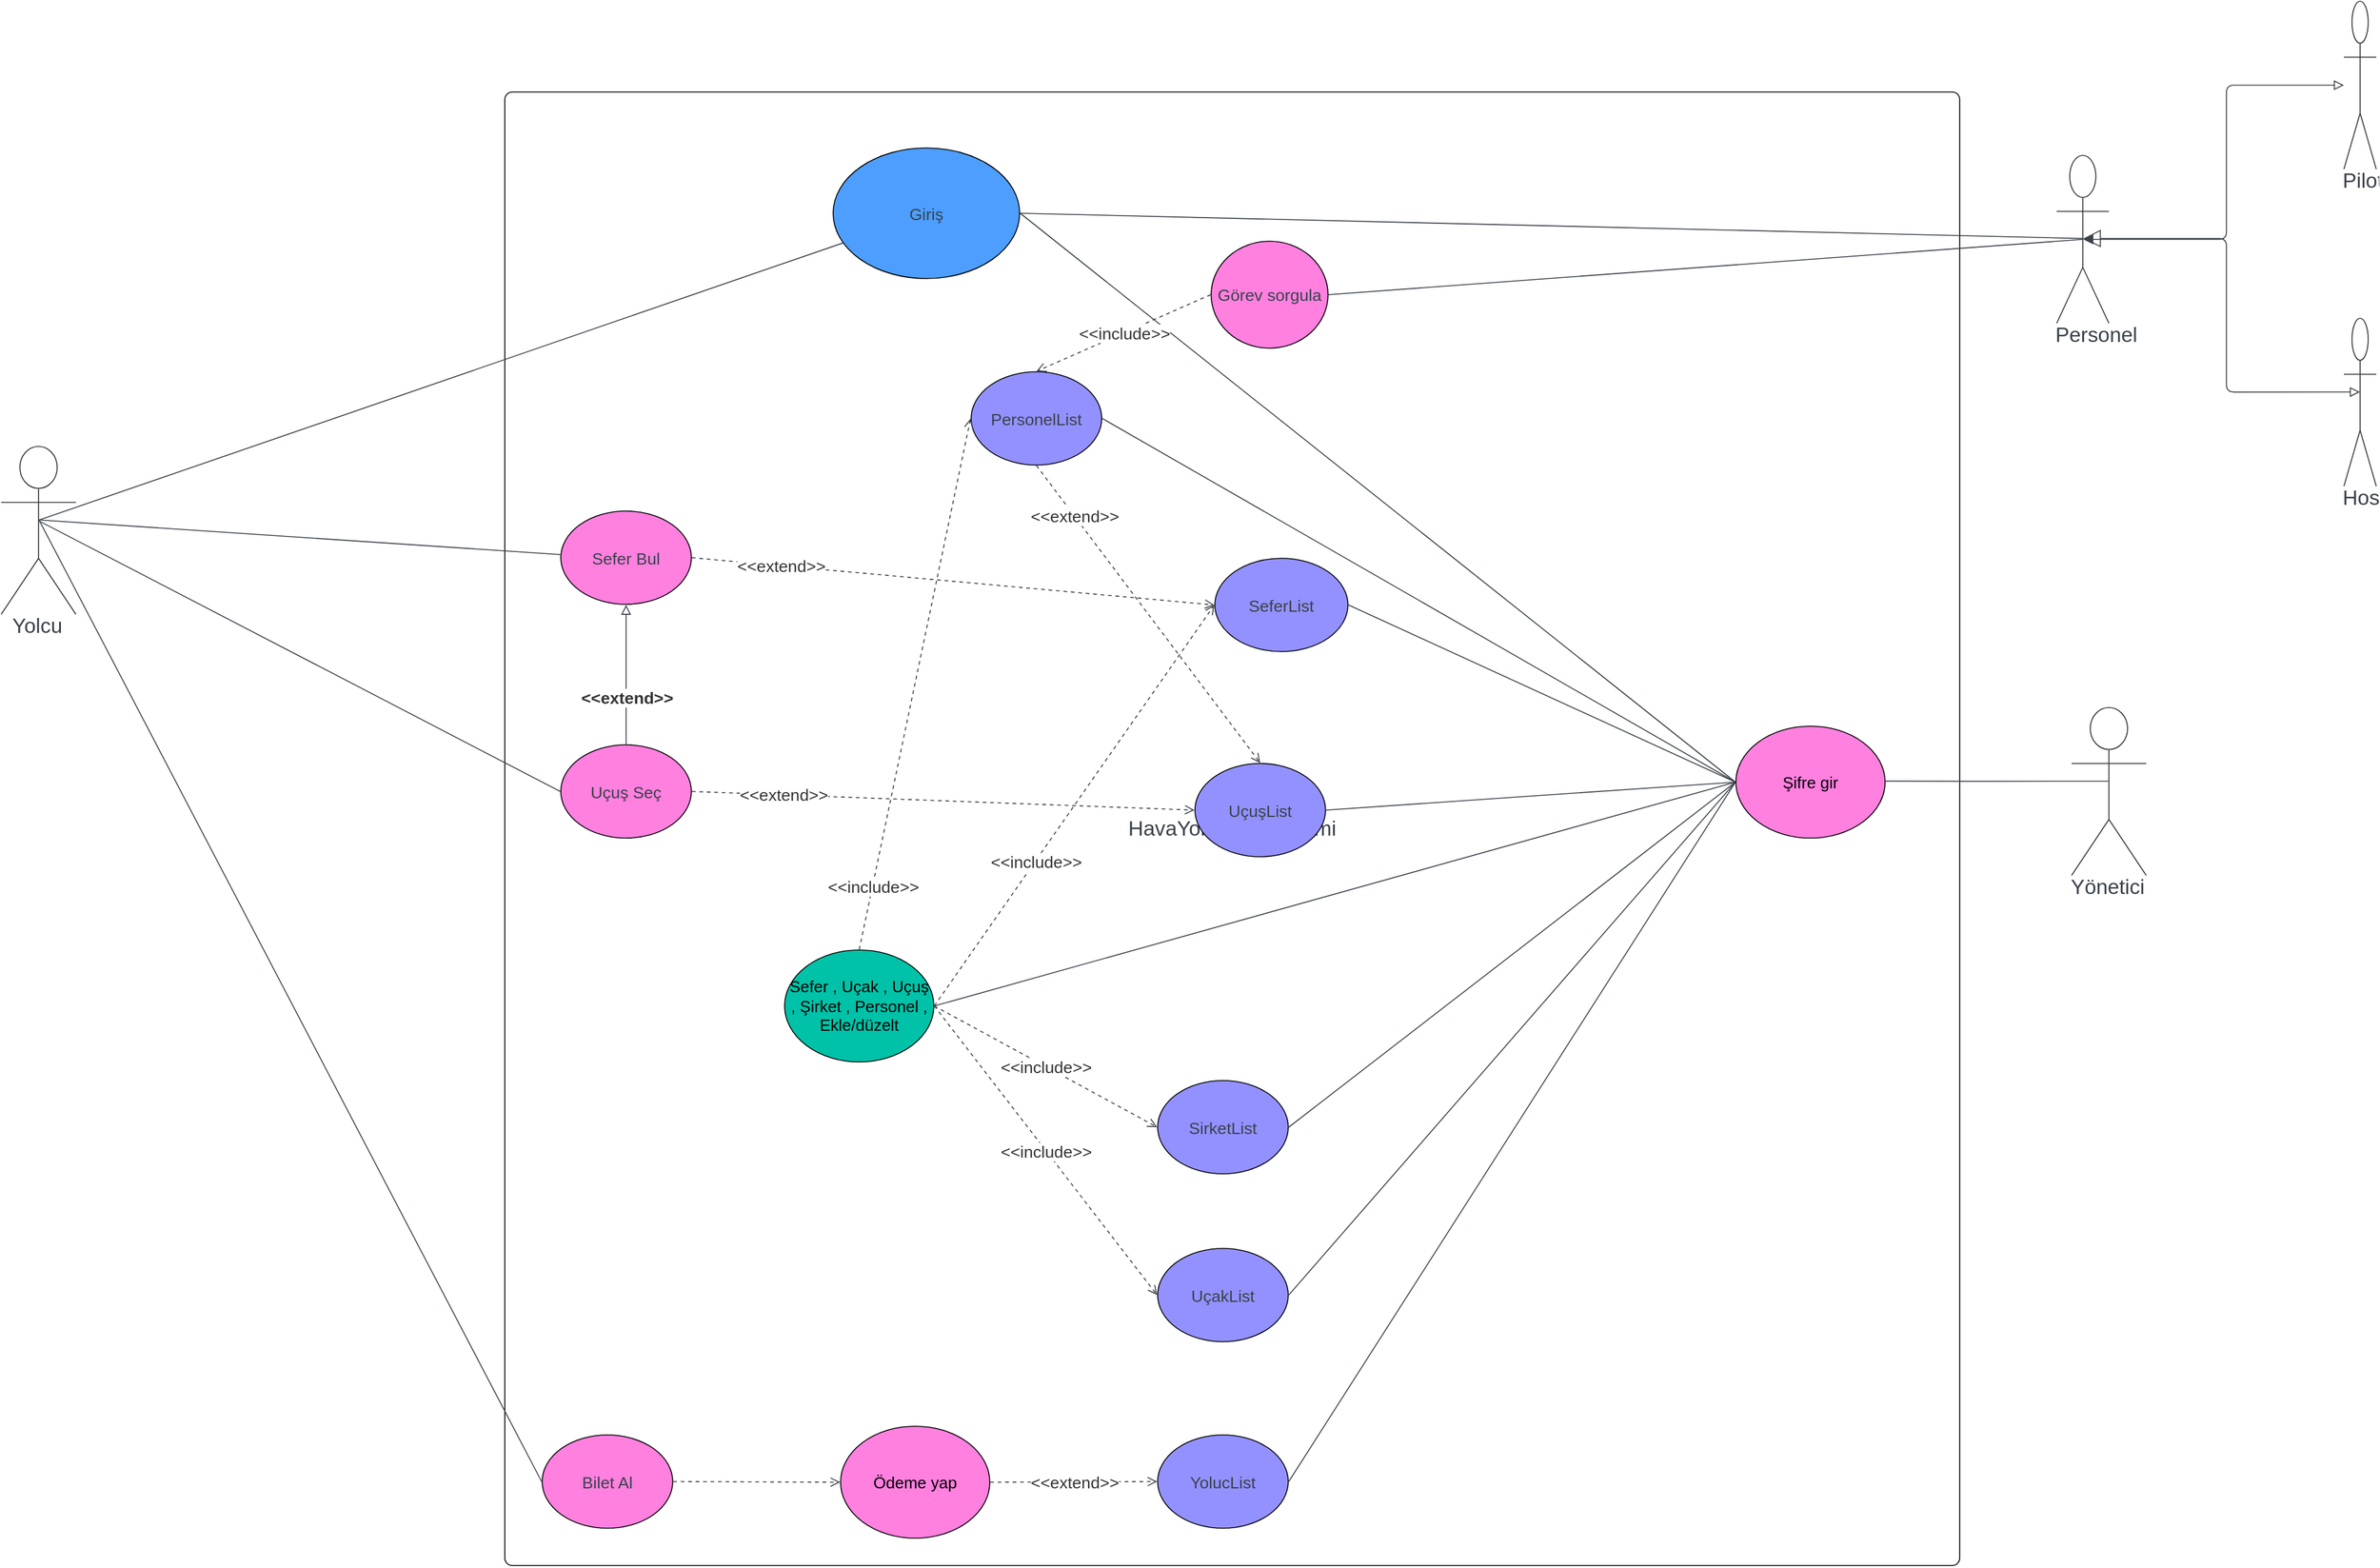 <mxfile version="22.1.18" type="device">
  <diagram name="Sayfa -1" id="rKBqc2Vv9xlInBJT2uX2">
    <mxGraphModel dx="3563" dy="2218" grid="1" gridSize="10" guides="1" tooltips="1" connect="1" arrows="1" fold="1" page="1" pageScale="1" pageWidth="827" pageHeight="1169" math="0" shadow="0">
      <root>
        <mxCell id="0" />
        <mxCell id="1" parent="0" />
        <mxCell id="NSSj1Qty23yfqbxXUuAQ-175" value="HavaYolu Bilgi Sistemi" style="html=1;overflow=block;blockSpacing=1;whiteSpace=wrap;container=1;pointerEvents=0;collapsible=0;recursiveResize=0;fontSize=16.8;fontColor=#3a414a;align=center;spacing=0;strokeOpacity=100;fillOpacity=0;rounded=1;absoluteArcSize=1;arcSize=12;fillColor=#000000;strokeWidth=0.8;lucidId=4Y322edsgJmx;" vertex="1" parent="1">
          <mxGeometry x="-495" y="-480" width="1170" height="1185" as="geometry" />
        </mxCell>
        <mxCell id="NSSj1Qty23yfqbxXUuAQ-176" value="Giriş" style="html=1;overflow=block;blockSpacing=1;whiteSpace=wrap;ellipse;fontSize=13.3;fontColor=#3a414a;align=center;spacing=0;verticalAlign=middle;strokeOpacity=100;fillOpacity=100;rounded=1;absoluteArcSize=1;arcSize=7.5;fillColor=#4d9eff;strokeWidth=0.8;lucidId=4Y32~~RVk-~_;" vertex="1" parent="1">
          <mxGeometry x="-231" y="-435" width="150" height="105" as="geometry" />
        </mxCell>
        <mxCell id="NSSj1Qty23yfqbxXUuAQ-177" value="Sefer Bul" style="html=1;overflow=block;blockSpacing=1;whiteSpace=wrap;ellipse;fontSize=13.3;fontColor=#3a414a;align=center;spacing=0;verticalAlign=middle;strokeOpacity=100;fillOpacity=100;rounded=1;absoluteArcSize=1;arcSize=7.5;fillColor=#ff80df;strokeWidth=0.8;lucidId=4Y32bPO3~Yws;" vertex="1" parent="1">
          <mxGeometry x="-450" y="-143" width="105" height="75" as="geometry" />
        </mxCell>
        <mxCell id="NSSj1Qty23yfqbxXUuAQ-178" value="SeferList" style="html=1;overflow=block;blockSpacing=1;whiteSpace=wrap;ellipse;fontSize=13.3;fontColor=#3a414a;align=center;spacing=0;verticalAlign=middle;strokeOpacity=100;fillOpacity=100;rounded=1;absoluteArcSize=1;arcSize=7.5;fillColor=#9391ff;strokeWidth=0.8;lucidId=4Y32598rtOm-;" vertex="1" parent="1">
          <mxGeometry x="76" y="-105" width="107" height="75" as="geometry" />
        </mxCell>
        <mxCell id="NSSj1Qty23yfqbxXUuAQ-179" value="" style="html=1;jettySize=18;whiteSpace=wrap;fontSize=13;strokeColor=#3a414a;strokeOpacity=100;strokeWidth=0.8;rounded=0;startArrow=none;endArrow=none;exitX=0.506;exitY=0.439;exitPerimeter=0;entryX=0.052;entryY=0.728;entryPerimeter=0;lucidId=4Y32Cx2fUGnT;" edge="1" parent="1" source="NSSj1Qty23yfqbxXUuAQ-185" target="NSSj1Qty23yfqbxXUuAQ-176">
          <mxGeometry width="100" height="100" relative="1" as="geometry">
            <Array as="points" />
          </mxGeometry>
        </mxCell>
        <mxCell id="NSSj1Qty23yfqbxXUuAQ-180" value="" style="html=1;jettySize=18;whiteSpace=wrap;fontSize=13;strokeColor=#3a414a;strokeOpacity=100;strokeWidth=0.8;rounded=0;startArrow=none;endArrow=none;exitX=0.506;exitY=0.438;exitPerimeter=0;entryX=-0.002;entryY=0.467;entryPerimeter=0;lucidId=4Y32ol0hnZhk;" edge="1" parent="1" source="NSSj1Qty23yfqbxXUuAQ-185" target="NSSj1Qty23yfqbxXUuAQ-177">
          <mxGeometry width="100" height="100" relative="1" as="geometry">
            <Array as="points" />
          </mxGeometry>
        </mxCell>
        <mxCell id="NSSj1Qty23yfqbxXUuAQ-181" value="" style="html=1;jettySize=18;whiteSpace=wrap;fontSize=13;strokeColor=#3a414a;strokeOpacity=100;strokeWidth=0.8;rounded=0;startArrow=none;endArrow=none;exitX=0.509;exitY=0.495;exitPerimeter=0;entryX=1.003;entryY=0.5;entryPerimeter=0;lucidId=4Y3270_l8IHQ;" edge="1" parent="1" source="NSSj1Qty23yfqbxXUuAQ-184" target="NSSj1Qty23yfqbxXUuAQ-176">
          <mxGeometry width="100" height="100" relative="1" as="geometry">
            <Array as="points" />
          </mxGeometry>
        </mxCell>
        <mxCell id="NSSj1Qty23yfqbxXUuAQ-182" value="" style="html=1;jettySize=18;whiteSpace=wrap;fontSize=13;strokeColor=#3a414a;strokeOpacity=100;dashed=1;fixDash=1;strokeWidth=0.8;rounded=0;startArrow=none;endArrow=open;exitX=1.004;exitY=0.5;exitPerimeter=0;entryX=-0.004;entryY=0.5;entryPerimeter=0;lucidId=4Y32r6R1FA5r;" edge="1" parent="1" source="NSSj1Qty23yfqbxXUuAQ-177" target="NSSj1Qty23yfqbxXUuAQ-178">
          <mxGeometry width="100" height="100" relative="1" as="geometry">
            <Array as="points" />
          </mxGeometry>
        </mxCell>
        <mxCell id="NSSj1Qty23yfqbxXUuAQ-183" value="&amp;lt;&amp;lt;extend&amp;gt;&amp;gt;" style="text;html=1;resizable=0;labelBackgroundColor=default;align=center;verticalAlign=middle;fontColor=#333333;fontSize=13.3;" vertex="1" parent="NSSj1Qty23yfqbxXUuAQ-182">
          <mxGeometry x="-0.661" relative="1" as="geometry" />
        </mxCell>
        <mxCell id="NSSj1Qty23yfqbxXUuAQ-184" value="Personel" style="html=1;overflow=block;blockSpacing=1;shape=umlActor;labelPosition=center;verticalLabelPosition=bottom;verticalAlign=top;whiteSpace=nowrap;fontSize=16.7;fontColor=#3a414a;spacing=0;strokeColor=#333333;strokeOpacity=100;fillOpacity=100;rounded=1;absoluteArcSize=1;arcSize=9;fillColor=#ffffff;strokeWidth=0.8;lucidId=4Y32tzc.EpsK;" vertex="1" parent="1">
          <mxGeometry x="753" y="-429" width="42" height="135" as="geometry" />
        </mxCell>
        <mxCell id="NSSj1Qty23yfqbxXUuAQ-185" value="Yolcu" style="html=1;overflow=block;blockSpacing=1;shape=umlActor;labelPosition=center;verticalLabelPosition=bottom;verticalAlign=top;whiteSpace=nowrap;fontSize=16.7;fontColor=#3a414a;spacing=0;strokeColor=#333333;strokeOpacity=100;fillOpacity=100;rounded=1;absoluteArcSize=1;arcSize=9;fillColor=#ffffff;strokeWidth=0.8;lucidId=4Y32cIUm~UBG;" vertex="1" parent="1">
          <mxGeometry x="-900" y="-195" width="60" height="135" as="geometry" />
        </mxCell>
        <mxCell id="NSSj1Qty23yfqbxXUuAQ-186" value="Uçuş Seç" style="html=1;overflow=block;blockSpacing=1;whiteSpace=wrap;ellipse;fontSize=13.3;fontColor=#3a414a;align=center;spacing=0;verticalAlign=middle;strokeOpacity=100;fillOpacity=100;rounded=1;absoluteArcSize=1;arcSize=7.5;fillColor=#ff80df;strokeWidth=0.8;lucidId=Z032J_VNb7HQ;" vertex="1" parent="1">
          <mxGeometry x="-450" y="45" width="105" height="75" as="geometry" />
        </mxCell>
        <mxCell id="NSSj1Qty23yfqbxXUuAQ-187" value="" style="html=1;jettySize=18;whiteSpace=wrap;fontSize=13;strokeColor=#3a414a;strokeOpacity=100;strokeWidth=0.8;rounded=0;startArrow=none;endArrow=none;exitX=0.506;exitY=0.444;exitPerimeter=0;entryX=-0.004;entryY=0.5;entryPerimeter=0;lucidId=m132Zm-f~dD~;" edge="1" parent="1" source="NSSj1Qty23yfqbxXUuAQ-185" target="NSSj1Qty23yfqbxXUuAQ-186">
          <mxGeometry width="100" height="100" relative="1" as="geometry">
            <Array as="points" />
          </mxGeometry>
        </mxCell>
        <mxCell id="NSSj1Qty23yfqbxXUuAQ-188" value=" Bilet Al" style="html=1;overflow=block;blockSpacing=1;whiteSpace=wrap;ellipse;fontSize=13.3;fontColor=#3a414a;align=center;spacing=0;verticalAlign=middle;strokeOpacity=100;fillOpacity=100;rounded=1;absoluteArcSize=1;arcSize=7.5;fillColor=#ff80df;strokeWidth=0.8;lucidId=T232JzaeKygH;" vertex="1" parent="1">
          <mxGeometry x="-465" y="600" width="105" height="75" as="geometry" />
        </mxCell>
        <mxCell id="NSSj1Qty23yfqbxXUuAQ-189" value="" style="html=1;jettySize=18;whiteSpace=wrap;fontSize=13;strokeColor=#3a414a;strokeOpacity=100;strokeWidth=0.8;rounded=0;startArrow=none;endArrow=none;exitX=0.506;exitY=0.438;exitPerimeter=0;entryX=-0.004;entryY=0.5;entryPerimeter=0;lucidId=f332Myb7yiU1;" edge="1" parent="1" source="NSSj1Qty23yfqbxXUuAQ-185" target="NSSj1Qty23yfqbxXUuAQ-188">
          <mxGeometry width="100" height="100" relative="1" as="geometry">
            <Array as="points" />
          </mxGeometry>
        </mxCell>
        <mxCell id="NSSj1Qty23yfqbxXUuAQ-190" value="Görev sorgula" style="html=1;overflow=block;blockSpacing=1;whiteSpace=wrap;ellipse;fontSize=13.3;fontColor=#3a414a;align=center;spacing=0;verticalAlign=middle;strokeOpacity=100;fillOpacity=100;rounded=1;absoluteArcSize=1;arcSize=7.5;fillColor=#ff80df;strokeWidth=0.8;lucidId=Z432X8KyswLo;" vertex="1" parent="1">
          <mxGeometry x="73" y="-360" width="94" height="86" as="geometry" />
        </mxCell>
        <mxCell id="NSSj1Qty23yfqbxXUuAQ-191" value="" style="html=1;jettySize=18;whiteSpace=wrap;fontSize=13;strokeColor=#3a414a;strokeOpacity=100;strokeWidth=0.8;rounded=0;startArrow=none;endArrow=none;exitX=0.492;exitY=0.5;exitPerimeter=0;entryX=1.004;entryY=0.5;entryPerimeter=0;lucidId=n632fpuwFUXK;" edge="1" parent="1" source="NSSj1Qty23yfqbxXUuAQ-184" target="NSSj1Qty23yfqbxXUuAQ-190">
          <mxGeometry width="100" height="100" relative="1" as="geometry">
            <Array as="points" />
          </mxGeometry>
        </mxCell>
        <mxCell id="NSSj1Qty23yfqbxXUuAQ-192" value="Pilot" style="html=1;overflow=block;blockSpacing=1;shape=umlActor;labelPosition=center;verticalLabelPosition=bottom;verticalAlign=top;whiteSpace=nowrap;fontSize=16.7;fontColor=#3a414a;spacing=0;strokeColor=#333333;strokeOpacity=100;fillOpacity=100;rounded=1;absoluteArcSize=1;arcSize=9;fillColor=#ffffff;strokeWidth=0.8;lucidId=Wc42KLKUEdy.;" vertex="1" parent="1">
          <mxGeometry x="984" y="-553" width="26" height="135" as="geometry" />
        </mxCell>
        <mxCell id="NSSj1Qty23yfqbxXUuAQ-193" value="Hostese" style="html=1;overflow=block;blockSpacing=1;shape=umlActor;labelPosition=center;verticalLabelPosition=bottom;verticalAlign=top;whiteSpace=nowrap;fontSize=16.7;fontColor=#3a414a;spacing=0;strokeColor=#333333;strokeOpacity=100;fillOpacity=100;rounded=1;absoluteArcSize=1;arcSize=9;fillColor=#ffffff;strokeWidth=0.8;lucidId=Zc42wY3eL5M5;" vertex="1" parent="1">
          <mxGeometry x="984" y="-298" width="26" height="135" as="geometry" />
        </mxCell>
        <mxCell id="NSSj1Qty23yfqbxXUuAQ-194" value="" style="html=1;jettySize=18;whiteSpace=wrap;fontSize=13;strokeColor=#3a414a;strokeOpacity=100;strokeWidth=0.8;rounded=1;arcSize=12;edgeStyle=orthogonalEdgeStyle;startArrow=block;startFill=0;endArrow=block;endFill=1;exitX=0;exitY=0.5;exitPerimeter=0;entryX=0.509;entryY=0.5;entryPerimeter=0;lucidId=Kd42rJzJpQcN;" edge="1" parent="1" source="NSSj1Qty23yfqbxXUuAQ-192" target="NSSj1Qty23yfqbxXUuAQ-184">
          <mxGeometry width="100" height="100" relative="1" as="geometry">
            <Array as="points" />
          </mxGeometry>
        </mxCell>
        <mxCell id="NSSj1Qty23yfqbxXUuAQ-195" value="" style="html=1;jettySize=18;whiteSpace=wrap;fontSize=13;strokeColor=#3a414a;strokeOpacity=100;strokeWidth=0.8;rounded=1;arcSize=12;edgeStyle=orthogonalEdgeStyle;startArrow=block;startFill=0;endArrow=block;endFill=0;endSize=12;exitX=0.494;exitY=0.439;exitPerimeter=0;entryX=0.509;entryY=0.495;entryPerimeter=0;lucidId=He42XcBrKmcT;" edge="1" parent="1" source="NSSj1Qty23yfqbxXUuAQ-193" target="NSSj1Qty23yfqbxXUuAQ-184">
          <mxGeometry width="100" height="100" relative="1" as="geometry">
            <Array as="points" />
          </mxGeometry>
        </mxCell>
        <mxCell id="NSSj1Qty23yfqbxXUuAQ-196" value="" style="html=1;jettySize=18;whiteSpace=wrap;fontSize=13;strokeColor=#3a414a;strokeOpacity=100;strokeWidth=0.8;rounded=0;startArrow=none;endArrow=none;exitX=1.003;exitY=0.5;exitPerimeter=0;entryX=-0.003;entryY=0.5;entryPerimeter=0;lucidId=9m42Mc4gRr6o;" edge="1" parent="1" source="NSSj1Qty23yfqbxXUuAQ-176" target="NSSj1Qty23yfqbxXUuAQ-228">
          <mxGeometry width="100" height="100" relative="1" as="geometry">
            <Array as="points" />
          </mxGeometry>
        </mxCell>
        <mxCell id="NSSj1Qty23yfqbxXUuAQ-197" value="UçuşList" style="html=1;overflow=block;blockSpacing=1;whiteSpace=wrap;ellipse;fontSize=13.3;fontColor=#3a414a;align=center;spacing=0;verticalAlign=middle;strokeOpacity=100;fillOpacity=100;rounded=1;absoluteArcSize=1;arcSize=7.5;fillColor=#9391ff;strokeWidth=0.8;lucidId=no42IzilKM8r;" vertex="1" parent="1">
          <mxGeometry x="60" y="60" width="105" height="75" as="geometry" />
        </mxCell>
        <mxCell id="NSSj1Qty23yfqbxXUuAQ-198" value="PersonelList" style="html=1;overflow=block;blockSpacing=1;whiteSpace=wrap;ellipse;fontSize=13.3;fontColor=#3a414a;align=center;spacing=0;verticalAlign=middle;strokeOpacity=100;fillOpacity=100;rounded=1;absoluteArcSize=1;arcSize=7.5;fillColor=#9391ff;strokeWidth=0.8;lucidId=Ao424Dt.0Cb3;" vertex="1" parent="1">
          <mxGeometry x="-120" y="-255" width="105" height="75" as="geometry" />
        </mxCell>
        <mxCell id="NSSj1Qty23yfqbxXUuAQ-199" value="" style="html=1;jettySize=18;whiteSpace=wrap;fontSize=13;strokeColor=#3a414a;strokeOpacity=100;dashed=1;fixDash=1;strokeWidth=0.8;rounded=0;startArrow=none;endArrow=open;exitX=1.004;exitY=0.5;exitPerimeter=0;entryX=-0.004;entryY=0.5;entryPerimeter=0;lucidId=jt42BZAu3Dys;" edge="1" parent="1" source="NSSj1Qty23yfqbxXUuAQ-186" target="NSSj1Qty23yfqbxXUuAQ-197">
          <mxGeometry width="100" height="100" relative="1" as="geometry">
            <Array as="points" />
          </mxGeometry>
        </mxCell>
        <mxCell id="NSSj1Qty23yfqbxXUuAQ-200" value="&amp;lt;&amp;lt;extend&amp;gt;&amp;gt;" style="text;html=1;resizable=0;labelBackgroundColor=default;align=center;verticalAlign=middle;fontColor=#333333;fontSize=13.3;" vertex="1" parent="NSSj1Qty23yfqbxXUuAQ-199">
          <mxGeometry x="-0.637" relative="1" as="geometry">
            <mxPoint as="offset" />
          </mxGeometry>
        </mxCell>
        <mxCell id="NSSj1Qty23yfqbxXUuAQ-201" value="" style="html=1;jettySize=18;whiteSpace=wrap;fontSize=13;strokeColor=#3a414a;strokeOpacity=100;dashed=1;fixDash=1;strokeWidth=0.8;rounded=0;startArrow=none;endArrow=open;exitX=-0.004;exitY=0.5;exitPerimeter=0;entryX=0.5;entryY=-0.005;entryPerimeter=0;lucidId=yt42AYNZrjfL;" edge="1" parent="1" source="NSSj1Qty23yfqbxXUuAQ-190" target="NSSj1Qty23yfqbxXUuAQ-198">
          <mxGeometry width="100" height="100" relative="1" as="geometry">
            <Array as="points" />
          </mxGeometry>
        </mxCell>
        <mxCell id="NSSj1Qty23yfqbxXUuAQ-202" value="&amp;lt;&amp;lt;include&amp;gt;&amp;gt;" style="text;html=1;resizable=0;labelBackgroundColor=default;align=center;verticalAlign=middle;fontColor=#333333;fontSize=13.3;" vertex="1" parent="NSSj1Qty23yfqbxXUuAQ-201">
          <mxGeometry relative="1" as="geometry">
            <mxPoint as="offset" />
          </mxGeometry>
        </mxCell>
        <mxCell id="NSSj1Qty23yfqbxXUuAQ-203" value="" style="html=1;jettySize=18;whiteSpace=wrap;fontSize=13;strokeColor=#3a414a;strokeOpacity=100;strokeWidth=0.8;rounded=0;startArrow=none;endArrow=none;exitX=1.004;exitY=0.5;exitPerimeter=0;entryX=-0.003;entryY=0.5;entryPerimeter=0;lucidId=Qt423R74~b6u;" edge="1" parent="1" source="NSSj1Qty23yfqbxXUuAQ-178" target="NSSj1Qty23yfqbxXUuAQ-228">
          <mxGeometry width="100" height="100" relative="1" as="geometry">
            <Array as="points" />
          </mxGeometry>
        </mxCell>
        <mxCell id="NSSj1Qty23yfqbxXUuAQ-204" value="" style="html=1;jettySize=18;whiteSpace=wrap;fontSize=13;strokeColor=#3a414a;strokeOpacity=100;strokeWidth=0.8;rounded=0;startArrow=none;endArrow=none;exitX=1.004;exitY=0.5;exitPerimeter=0;entryX=-0.003;entryY=0.5;entryPerimeter=0;lucidId=0t42iXW~QcJh;" edge="1" parent="1" source="NSSj1Qty23yfqbxXUuAQ-197" target="NSSj1Qty23yfqbxXUuAQ-228">
          <mxGeometry width="100" height="100" relative="1" as="geometry">
            <Array as="points" />
          </mxGeometry>
        </mxCell>
        <mxCell id="NSSj1Qty23yfqbxXUuAQ-205" value="" style="html=1;jettySize=18;whiteSpace=wrap;fontSize=13;strokeColor=#3a414a;strokeOpacity=100;dashed=1;fixDash=1;strokeWidth=0.8;rounded=0;startArrow=none;endArrow=open;exitX=0.5;exitY=1.005;exitPerimeter=0;entryX=0.5;entryY=-0.005;entryPerimeter=0;lucidId=8u424wTyg5y6;" edge="1" parent="1" source="NSSj1Qty23yfqbxXUuAQ-198" target="NSSj1Qty23yfqbxXUuAQ-197">
          <mxGeometry width="100" height="100" relative="1" as="geometry">
            <Array as="points" />
          </mxGeometry>
        </mxCell>
        <mxCell id="NSSj1Qty23yfqbxXUuAQ-206" value="&amp;lt;&amp;lt;extend&amp;gt;&amp;gt;" style="text;html=1;resizable=0;labelBackgroundColor=default;align=center;verticalAlign=middle;fontColor=#333333;fontSize=13.3;" vertex="1" parent="NSSj1Qty23yfqbxXUuAQ-205">
          <mxGeometry x="-0.658" relative="1" as="geometry" />
        </mxCell>
        <mxCell id="NSSj1Qty23yfqbxXUuAQ-207" value="SirketList" style="html=1;overflow=block;blockSpacing=1;whiteSpace=wrap;ellipse;fontSize=13.3;fontColor=#3a414a;align=center;spacing=0;verticalAlign=middle;strokeOpacity=100;fillOpacity=100;rounded=1;absoluteArcSize=1;arcSize=7.5;fillColor=#9391ff;strokeWidth=0.8;lucidId=Pv42GXZwDcv4;" vertex="1" parent="1">
          <mxGeometry x="30" y="315" width="105" height="75" as="geometry" />
        </mxCell>
        <mxCell id="NSSj1Qty23yfqbxXUuAQ-208" value="" style="html=1;jettySize=18;whiteSpace=wrap;fontSize=13;strokeColor=#3a414a;strokeOpacity=100;strokeWidth=0.8;rounded=0;startArrow=none;endArrow=none;exitX=1.004;exitY=0.5;exitPerimeter=0;entryX=-0.003;entryY=0.5;entryPerimeter=0;lucidId=ow42HK~kSB5j;" edge="1" parent="1" source="NSSj1Qty23yfqbxXUuAQ-207" target="NSSj1Qty23yfqbxXUuAQ-228">
          <mxGeometry width="100" height="100" relative="1" as="geometry">
            <Array as="points" />
          </mxGeometry>
        </mxCell>
        <mxCell id="NSSj1Qty23yfqbxXUuAQ-209" value="UçakList" style="html=1;overflow=block;blockSpacing=1;whiteSpace=wrap;ellipse;fontSize=13.3;fontColor=#3a414a;align=center;spacing=0;verticalAlign=middle;strokeOpacity=100;fillOpacity=100;rounded=1;absoluteArcSize=1;arcSize=7.5;fillColor=#9391ff;strokeWidth=0.8;lucidId=Iw42AJO8sRq6;" vertex="1" parent="1">
          <mxGeometry x="30" y="450" width="105" height="75" as="geometry" />
        </mxCell>
        <mxCell id="NSSj1Qty23yfqbxXUuAQ-210" value="" style="html=1;jettySize=18;whiteSpace=wrap;fontSize=13;strokeColor=#3a414a;strokeOpacity=100;strokeWidth=0.8;rounded=0;startArrow=none;endArrow=none;exitX=1.004;exitY=0.5;exitPerimeter=0;entryX=-0.003;entryY=0.5;entryPerimeter=0;lucidId=5w427BJUl0qe;" edge="1" parent="1" source="NSSj1Qty23yfqbxXUuAQ-209" target="NSSj1Qty23yfqbxXUuAQ-228">
          <mxGeometry width="100" height="100" relative="1" as="geometry">
            <Array as="points" />
          </mxGeometry>
        </mxCell>
        <mxCell id="NSSj1Qty23yfqbxXUuAQ-211" value="YolucList" style="html=1;overflow=block;blockSpacing=1;whiteSpace=wrap;ellipse;fontSize=13.3;fontColor=#3a414a;align=center;spacing=0;verticalAlign=middle;strokeOpacity=100;fillOpacity=100;rounded=1;absoluteArcSize=1;arcSize=7.5;fillColor=#9391ff;strokeWidth=0.8;lucidId=Xx42snyQ9wJV;" vertex="1" parent="1">
          <mxGeometry x="30" y="600" width="105" height="75" as="geometry" />
        </mxCell>
        <mxCell id="NSSj1Qty23yfqbxXUuAQ-212" value="" style="html=1;jettySize=18;whiteSpace=wrap;fontSize=13;strokeColor=#3a414a;strokeOpacity=100;strokeWidth=0.8;rounded=0;startArrow=none;endArrow=none;exitX=1.004;exitY=0.5;exitPerimeter=0;entryX=-0.003;entryY=0.5;entryPerimeter=0;lucidId=dy42YHf4sXwU;" edge="1" parent="1" source="NSSj1Qty23yfqbxXUuAQ-211" target="NSSj1Qty23yfqbxXUuAQ-228">
          <mxGeometry width="100" height="100" relative="1" as="geometry">
            <Array as="points" />
          </mxGeometry>
        </mxCell>
        <mxCell id="NSSj1Qty23yfqbxXUuAQ-213" value="" style="html=1;jettySize=18;whiteSpace=wrap;fontSize=13;strokeColor=#3a414a;strokeOpacity=100;strokeWidth=0.8;rounded=0;startArrow=none;endArrow=none;exitX=1.004;exitY=0.5;exitPerimeter=0;entryX=-0.003;entryY=0.5;entryPerimeter=0;lucidId=ty42BHO~rWyN;" edge="1" parent="1" source="NSSj1Qty23yfqbxXUuAQ-198" target="NSSj1Qty23yfqbxXUuAQ-228">
          <mxGeometry width="100" height="100" relative="1" as="geometry">
            <Array as="points" />
          </mxGeometry>
        </mxCell>
        <mxCell id="NSSj1Qty23yfqbxXUuAQ-214" value="" style="html=1;jettySize=18;whiteSpace=wrap;fontSize=13;strokeColor=#3a414a;strokeOpacity=100;strokeWidth=0.8;rounded=0;startArrow=none;endArrow=none;exitX=1.003;exitY=0.5;exitPerimeter=0;entryX=-0.003;entryY=0.5;entryPerimeter=0;lucidId=9D42sg6WTxlG;" edge="1" parent="1" source="NSSj1Qty23yfqbxXUuAQ-217" target="NSSj1Qty23yfqbxXUuAQ-228">
          <mxGeometry width="100" height="100" relative="1" as="geometry">
            <Array as="points" />
          </mxGeometry>
        </mxCell>
        <mxCell id="NSSj1Qty23yfqbxXUuAQ-215" value="" style="html=1;jettySize=18;whiteSpace=wrap;fontSize=13;strokeColor=#3a414a;strokeOpacity=100;dashed=1;fixDash=1;strokeWidth=0.8;rounded=0;startArrow=none;endArrow=open;exitX=1.003;exitY=0.5;exitPerimeter=0;entryX=-0.004;entryY=0.5;entryPerimeter=0;lucidId=_E42zbHhadg7;" edge="1" parent="1" source="NSSj1Qty23yfqbxXUuAQ-217" target="NSSj1Qty23yfqbxXUuAQ-178">
          <mxGeometry width="100" height="100" relative="1" as="geometry">
            <Array as="points" />
          </mxGeometry>
        </mxCell>
        <mxCell id="NSSj1Qty23yfqbxXUuAQ-216" value="&amp;lt;&amp;lt;include&amp;gt;&amp;gt;" style="text;html=1;resizable=0;labelBackgroundColor=default;align=center;verticalAlign=middle;fontColor=#333333;fontSize=13.3;" vertex="1" parent="NSSj1Qty23yfqbxXUuAQ-215">
          <mxGeometry x="-0.277" relative="1" as="geometry">
            <mxPoint as="offset" />
          </mxGeometry>
        </mxCell>
        <mxCell id="NSSj1Qty23yfqbxXUuAQ-217" value="Sefer , Uçak , Uçuş , Şirket , Personel ,  Ekle/düzelt" style="html=1;overflow=block;blockSpacing=1;whiteSpace=wrap;ellipse;fontSize=13;spacing=3.8;strokeOpacity=100;fillOpacity=100;rounded=1;absoluteArcSize=1;arcSize=7.5;fillColor=#00c2a8;strokeWidth=0.8;lucidId=RH42ddCksWh5;" vertex="1" parent="1">
          <mxGeometry x="-270" y="210" width="120" height="90" as="geometry" />
        </mxCell>
        <mxCell id="NSSj1Qty23yfqbxXUuAQ-218" value="" style="html=1;jettySize=18;whiteSpace=wrap;fontSize=13;strokeColor=#3a414a;strokeOpacity=100;dashed=1;fixDash=1;strokeWidth=0.8;rounded=0;startArrow=none;endArrow=open;exitX=1.004;exitY=0.5;exitPerimeter=0;entryX=-0.003;entryY=0.5;entryPerimeter=0;lucidId=H0y5ElFCUqc_;" edge="1" parent="1" source="NSSj1Qty23yfqbxXUuAQ-188" target="NSSj1Qty23yfqbxXUuAQ-230">
          <mxGeometry width="100" height="100" relative="1" as="geometry">
            <Array as="points" />
          </mxGeometry>
        </mxCell>
        <mxCell id="NSSj1Qty23yfqbxXUuAQ-219" value="" style="html=1;jettySize=18;whiteSpace=wrap;fontSize=13;strokeColor=#3a414a;strokeOpacity=100;dashed=1;fixDash=1;strokeWidth=0.8;rounded=0;startArrow=none;endArrow=open;exitX=1.003;exitY=0.5;exitPerimeter=0;entryX=-0.004;entryY=0.5;entryPerimeter=0;lucidId=Bu-4hjmu9JkP;" edge="1" parent="1" source="NSSj1Qty23yfqbxXUuAQ-217" target="NSSj1Qty23yfqbxXUuAQ-207">
          <mxGeometry width="100" height="100" relative="1" as="geometry">
            <Array as="points" />
          </mxGeometry>
        </mxCell>
        <mxCell id="NSSj1Qty23yfqbxXUuAQ-220" value="&amp;lt;&amp;lt;include&amp;gt;&amp;gt;" style="text;html=1;resizable=0;labelBackgroundColor=default;align=center;verticalAlign=middle;fontColor=#333333;fontSize=13.3;" vertex="1" parent="NSSj1Qty23yfqbxXUuAQ-219">
          <mxGeometry relative="1" as="geometry">
            <mxPoint as="offset" />
          </mxGeometry>
        </mxCell>
        <mxCell id="NSSj1Qty23yfqbxXUuAQ-221" value="" style="html=1;jettySize=18;whiteSpace=wrap;fontSize=13;strokeColor=#3a414a;strokeOpacity=100;dashed=1;fixDash=1;strokeWidth=0.8;rounded=0;startArrow=none;endArrow=open;exitX=1.003;exitY=0.5;exitPerimeter=0;entryX=-0.004;entryY=0.5;entryPerimeter=0;lucidId=Mu-4qsT6WTi2;" edge="1" parent="1" source="NSSj1Qty23yfqbxXUuAQ-217" target="NSSj1Qty23yfqbxXUuAQ-209">
          <mxGeometry width="100" height="100" relative="1" as="geometry">
            <Array as="points" />
          </mxGeometry>
        </mxCell>
        <mxCell id="NSSj1Qty23yfqbxXUuAQ-222" value="&amp;lt;&amp;lt;include&amp;gt;&amp;gt;" style="text;html=1;resizable=0;labelBackgroundColor=default;align=center;verticalAlign=middle;fontColor=#333333;fontSize=13.3;" vertex="1" parent="NSSj1Qty23yfqbxXUuAQ-221">
          <mxGeometry relative="1" as="geometry">
            <mxPoint as="offset" />
          </mxGeometry>
        </mxCell>
        <mxCell id="NSSj1Qty23yfqbxXUuAQ-223" value="" style="html=1;jettySize=18;whiteSpace=wrap;fontSize=13;strokeColor=#3a414a;strokeOpacity=100;dashed=1;fixDash=1;strokeWidth=0.8;rounded=0;startArrow=none;endArrow=open;exitX=0.5;exitY=-0.004;exitPerimeter=0;entryX=-0.004;entryY=0.5;entryPerimeter=0;lucidId=Wu-48Ij5X5iq;" edge="1" parent="1" source="NSSj1Qty23yfqbxXUuAQ-217" target="NSSj1Qty23yfqbxXUuAQ-198">
          <mxGeometry width="100" height="100" relative="1" as="geometry">
            <Array as="points" />
          </mxGeometry>
        </mxCell>
        <mxCell id="NSSj1Qty23yfqbxXUuAQ-224" value="&amp;lt;&amp;lt;include&amp;gt;&amp;gt;" style="text;html=1;resizable=0;labelBackgroundColor=default;align=center;verticalAlign=middle;fontColor=#333333;fontSize=13.3;" vertex="1" parent="NSSj1Qty23yfqbxXUuAQ-223">
          <mxGeometry x="-0.763" relative="1" as="geometry" />
        </mxCell>
        <mxCell id="NSSj1Qty23yfqbxXUuAQ-225" value="" style="html=1;jettySize=18;whiteSpace=wrap;fontSize=13;strokeColor=#3a414a;strokeOpacity=100;strokeWidth=0.8;rounded=1;arcSize=12;edgeStyle=orthogonalEdgeStyle;startArrow=none;endArrow=block;endFill=0;exitX=0.5;exitY=-0.005;exitPerimeter=0;entryX=0.5;entryY=1.005;entryPerimeter=0;lucidId=VI-4igYNmYsw;" edge="1" parent="1" source="NSSj1Qty23yfqbxXUuAQ-186" target="NSSj1Qty23yfqbxXUuAQ-177">
          <mxGeometry width="100" height="100" relative="1" as="geometry">
            <Array as="points" />
          </mxGeometry>
        </mxCell>
        <mxCell id="NSSj1Qty23yfqbxXUuAQ-226" value="&amp;lt;&amp;lt;extend&amp;gt;&amp;gt;" style="text;html=1;resizable=0;labelBackgroundColor=default;align=center;verticalAlign=middle;fontStyle=1;fontColor=#333333;fontSize=13.3;" vertex="1" parent="NSSj1Qty23yfqbxXUuAQ-225">
          <mxGeometry x="-0.323" relative="1" as="geometry" />
        </mxCell>
        <mxCell id="NSSj1Qty23yfqbxXUuAQ-227" value="Yönetici" style="html=1;overflow=block;blockSpacing=1;shape=umlActor;labelPosition=center;verticalLabelPosition=bottom;verticalAlign=top;whiteSpace=nowrap;fontSize=16.7;fontColor=#3a414a;spacing=0;strokeColor=#333333;strokeOpacity=100;fillOpacity=100;rounded=1;absoluteArcSize=1;arcSize=9;fillColor=#ffffff;strokeWidth=0.8;lucidId=pYy5W9Oo0MDV;" vertex="1" parent="1">
          <mxGeometry x="765" y="15" width="60" height="135" as="geometry" />
        </mxCell>
        <mxCell id="NSSj1Qty23yfqbxXUuAQ-228" value="Şifre gir" style="html=1;overflow=block;blockSpacing=1;whiteSpace=wrap;ellipse;fontSize=13;spacing=3.8;strokeOpacity=100;fillOpacity=100;rounded=1;absoluteArcSize=1;arcSize=7.5;fillColor=#ff80df;strokeWidth=0.8;lucidId=GYy5XrWZQGN-;" vertex="1" parent="1">
          <mxGeometry x="495" y="30" width="120" height="90" as="geometry" />
        </mxCell>
        <mxCell id="NSSj1Qty23yfqbxXUuAQ-229" value="" style="html=1;jettySize=18;whiteSpace=wrap;fontSize=13;strokeColor=#3a414a;strokeOpacity=100;strokeWidth=0.8;rounded=1;arcSize=12;edgeStyle=orthogonalEdgeStyle;startArrow=none;endArrow=none;exitX=0.494;exitY=0.439;exitPerimeter=0;entryX=1.003;entryY=0.491;entryPerimeter=0;lucidId=2Yy5wKtpI96r;" edge="1" parent="1" source="NSSj1Qty23yfqbxXUuAQ-227" target="NSSj1Qty23yfqbxXUuAQ-228">
          <mxGeometry width="100" height="100" relative="1" as="geometry">
            <Array as="points" />
          </mxGeometry>
        </mxCell>
        <mxCell id="NSSj1Qty23yfqbxXUuAQ-230" value="Ödeme yap" style="html=1;overflow=block;blockSpacing=1;whiteSpace=wrap;ellipse;fontSize=13;spacing=3.8;strokeOpacity=100;fillOpacity=100;rounded=1;absoluteArcSize=1;arcSize=7.5;fillColor=#ff80df;strokeWidth=0.8;lucidId=H0y5IHsiPCSj;" vertex="1" parent="1">
          <mxGeometry x="-225" y="593" width="120" height="90" as="geometry" />
        </mxCell>
        <mxCell id="NSSj1Qty23yfqbxXUuAQ-231" value="" style="html=1;jettySize=18;whiteSpace=wrap;fontSize=13;strokeColor=#3a414a;strokeOpacity=100;dashed=1;fixDash=1;strokeWidth=0.8;rounded=0;startArrow=none;endArrow=open;exitX=1.003;exitY=0.5;exitPerimeter=0;entryX=-0.004;entryY=0.5;entryPerimeter=0;lucidId=j1y5w63o9iQ1;" edge="1" parent="1" source="NSSj1Qty23yfqbxXUuAQ-230" target="NSSj1Qty23yfqbxXUuAQ-211">
          <mxGeometry width="100" height="100" relative="1" as="geometry">
            <Array as="points" />
          </mxGeometry>
        </mxCell>
        <mxCell id="NSSj1Qty23yfqbxXUuAQ-232" value="&amp;lt;&amp;lt;extend&amp;gt;&amp;gt;" style="text;html=1;resizable=0;labelBackgroundColor=default;align=center;verticalAlign=middle;fontColor=#333333;fontSize=13.3;" vertex="1" parent="NSSj1Qty23yfqbxXUuAQ-231">
          <mxGeometry relative="1" as="geometry">
            <mxPoint as="offset" />
          </mxGeometry>
        </mxCell>
      </root>
    </mxGraphModel>
  </diagram>
</mxfile>
